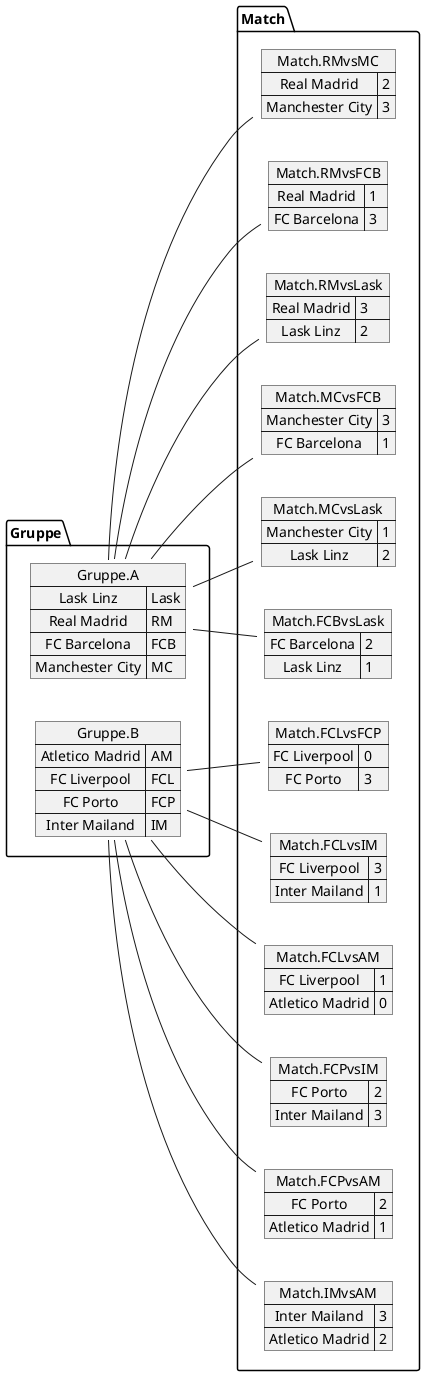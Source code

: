 @startuml TestGPTournament2.png
left to right direction

map Gruppe.A {
Lask Linz=>Lask
Real Madrid=>RM
FC Barcelona=>FCB
Manchester City=>MC
}

map Gruppe.B {
Atletico Madrid=>AM
FC Liverpool=>FCL
FC Porto=>FCP
Inter Mailand=>IM
}
map Match.RMvsMC {
Real Madrid => 2
Manchester City => 3
}

map Match.RMvsFCB {
Real Madrid => 1
FC Barcelona => 3
}

map Match.RMvsLask {
Real Madrid => 3
Lask Linz => 2
}

map Match.MCvsFCB {
Manchester City => 3
FC Barcelona => 1
}

map Match.MCvsLask {
Manchester City => 1
Lask Linz => 2
}

map Match.FCBvsLask {
FC Barcelona => 2
Lask Linz => 1
}
map Match.FCLvsFCP {
FC Liverpool => 0
FC Porto => 3
}

map Match.FCLvsIM {
FC Liverpool => 3
Inter Mailand => 1
}

map Match.FCLvsAM {
FC Liverpool => 1
Atletico Madrid => 0
}

map Match.FCPvsIM {
FC Porto => 2
Inter Mailand => 3
}

map Match.FCPvsAM {
FC Porto => 2
Atletico Madrid => 1
}

map Match.IMvsAM {
Inter Mailand => 3
Atletico Madrid => 2
}
Gruppe.A -- Match.RMvsMC
Gruppe.A -- Match.RMvsFCB
Gruppe.A -- Match.RMvsLask
Gruppe.A -- Match.MCvsFCB
Gruppe.A -- Match.MCvsLask
Gruppe.A -- Match.FCBvsLask
Gruppe.B -- Match.FCLvsFCP
Gruppe.B -- Match.FCLvsIM
Gruppe.B -- Match.FCLvsAM
Gruppe.B -- Match.FCPvsIM
Gruppe.B -- Match.FCPvsAM
Gruppe.B -- Match.IMvsAM

@enduml

